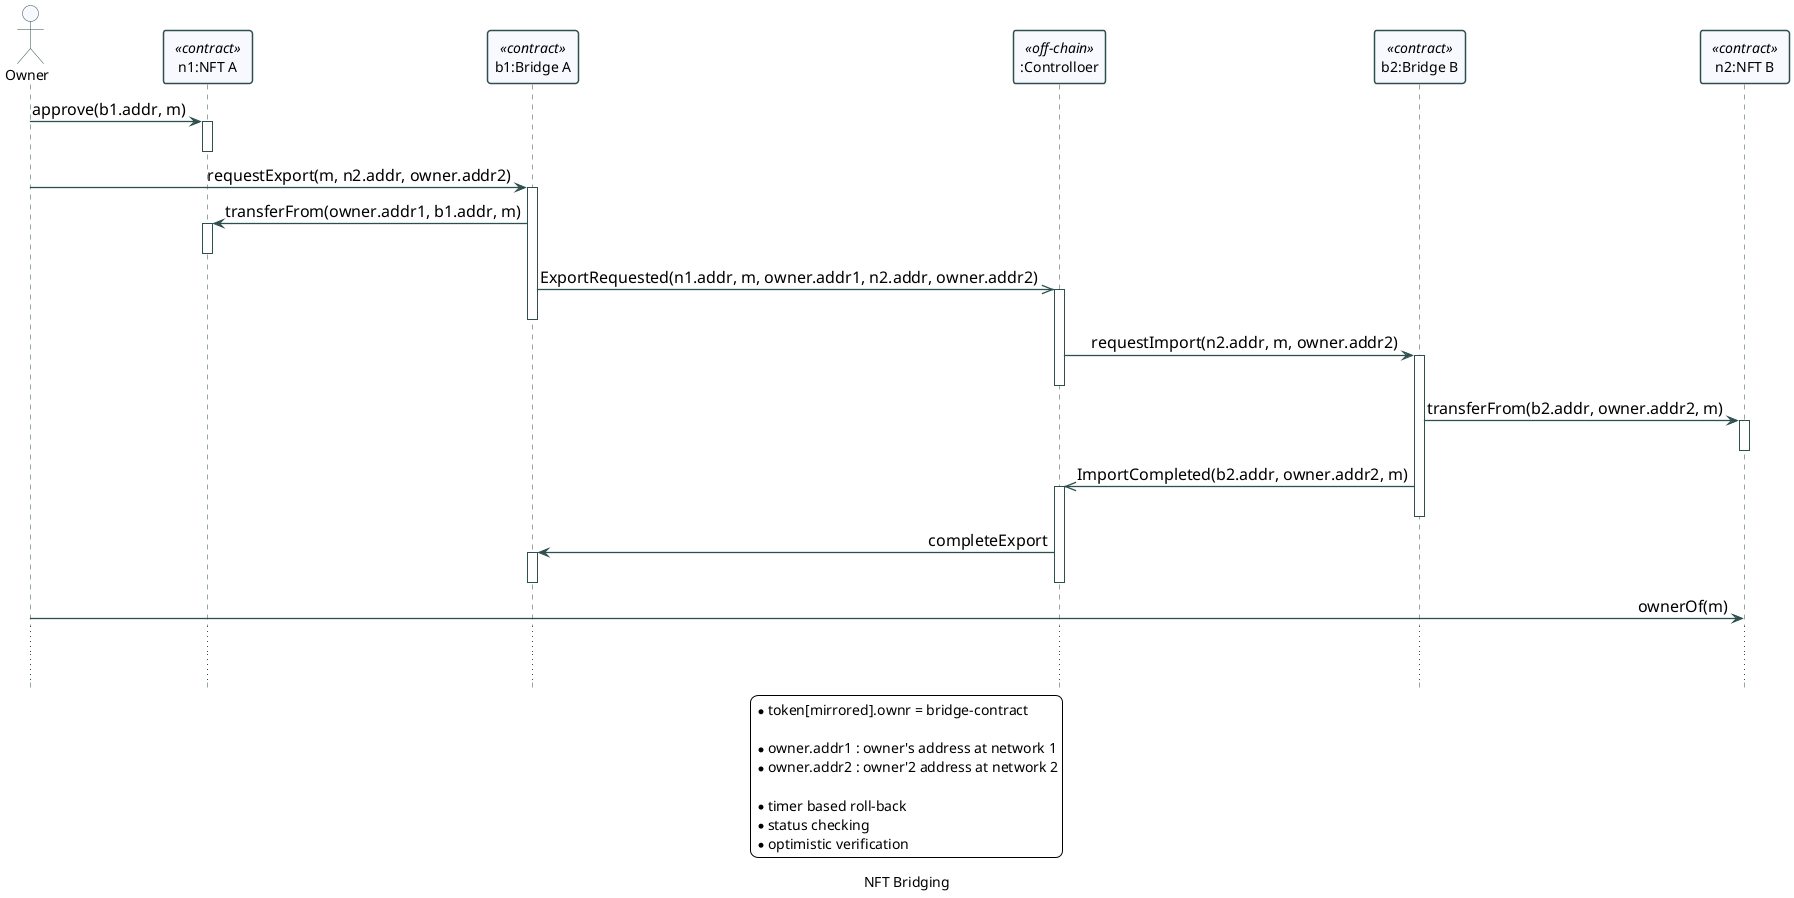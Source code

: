 @startuml

' https://plantuml.com/class-diagram
' https://plantuml.com/sequence-diagram
' https://plantuml-documentation.readthedocs.io/en/latest/formatting/all-skin-params.html
' https://plantuml-documentation.readthedocs.io/en/latest/formatting/all-skin-params.html#class
' https://plantuml.com/creole
' https://www.w3schools.com/colors/colors_names.asp

skinparam {
  'DefaultFontName Consolas
  DefaultFontName Monaco
  'DefaultFontName Lucida Console
  'DefaultMonospacedFontName Consolas
  'DefaultFontStyle bold
  
  BackgroundColor transparent
  PageMargin 10
  BoxPadding 100
  ParticipantPadding 20

  ArrowFontSize 16
  ArrowThickness 1
  MinClassWidth 75
  ClassFontStyle bold
  
  NoteBackgroundColor SeaShell
  NoteBorderColor transparent
  NoteShadowing false
}

skinparam Sequence{
  DividerBorderThickness 1.5
  ReferenceBorderThickness 1.5
  MessageAlignment right

  ArrowColor DarkSlateGray
  ArrowThickness 1.3
  LifeLineBorderColor DarkSlateGray
  LifeLineBorderThickness 1.3

  ActorBorderColor DarkSlateGray
  ActorBackgroundColor GhostWhite
  ParticipantBorderColor DarkSlateGray
  ParticipantBorderThickness 1.5
  ParticipantBackgroundColor GhostWhite

  BoxBackgroundColor transparent
  BoxBorderColor transparent
  
  GroupBorderThickness 1.3
  GroupBorderColor DarkBlue
  GroupBodyBackgroundColor Azure
}

skinparam Group{
  BorderThickness 1.3
  BorderShadowing true
}

hide Circle
hide Footbox
caption NFT Bridging


Actor Owner as owner
Participant "n1:NFT A" as nft1 <<contract>>
Participant "b1:Bridge A" as brd1 <<contract>>
Participant ":Controlloer" as cntrl <<off-chain>>
Participant "b2:Bridge B" as brd2 <<contract>>
Participant "n2:NFT B" as nft2 <<contract>>


owner -> nft1 ++ : approve(b1.addr, m)
nft1 --

owner -> brd1 ++ : requestExport(m, n2.addr, owner.addr2)
  brd1 -> nft1 ++ : transferFrom(owner.addr1, b1.addr, m)
    nft1 --
  brd1 ->> cntrl ++ : ExportRequested(n1.addr, m, owner.addr1, n2.addr, owner.addr2)
    brd1 --
    cntrl -> brd2 ++ : requestImport(n2.addr, m, owner.addr2)
      cntrl --
      brd2 -> nft2 ++ : transferFrom(b2.addr, owner.addr2, m)
        nft2 --
      brd2 ->> cntrl ++ : ImportCompleted(b2.addr, owner.addr2, m)
        brd2 --
        cntrl -> brd1 ++ : completeExport
          brd1 --
        cntrl --

owner -> nft2 : ownerOf(m)

...
...

legend
  * token[mirrored].ownr = bridge-contract

  * owner.addr1 : owner's address at network 1
  * owner.addr2 : owner'2 address at network 2
  
  * timer based roll-back
  * status checking
  * optimistic verification
end legend


@enduml